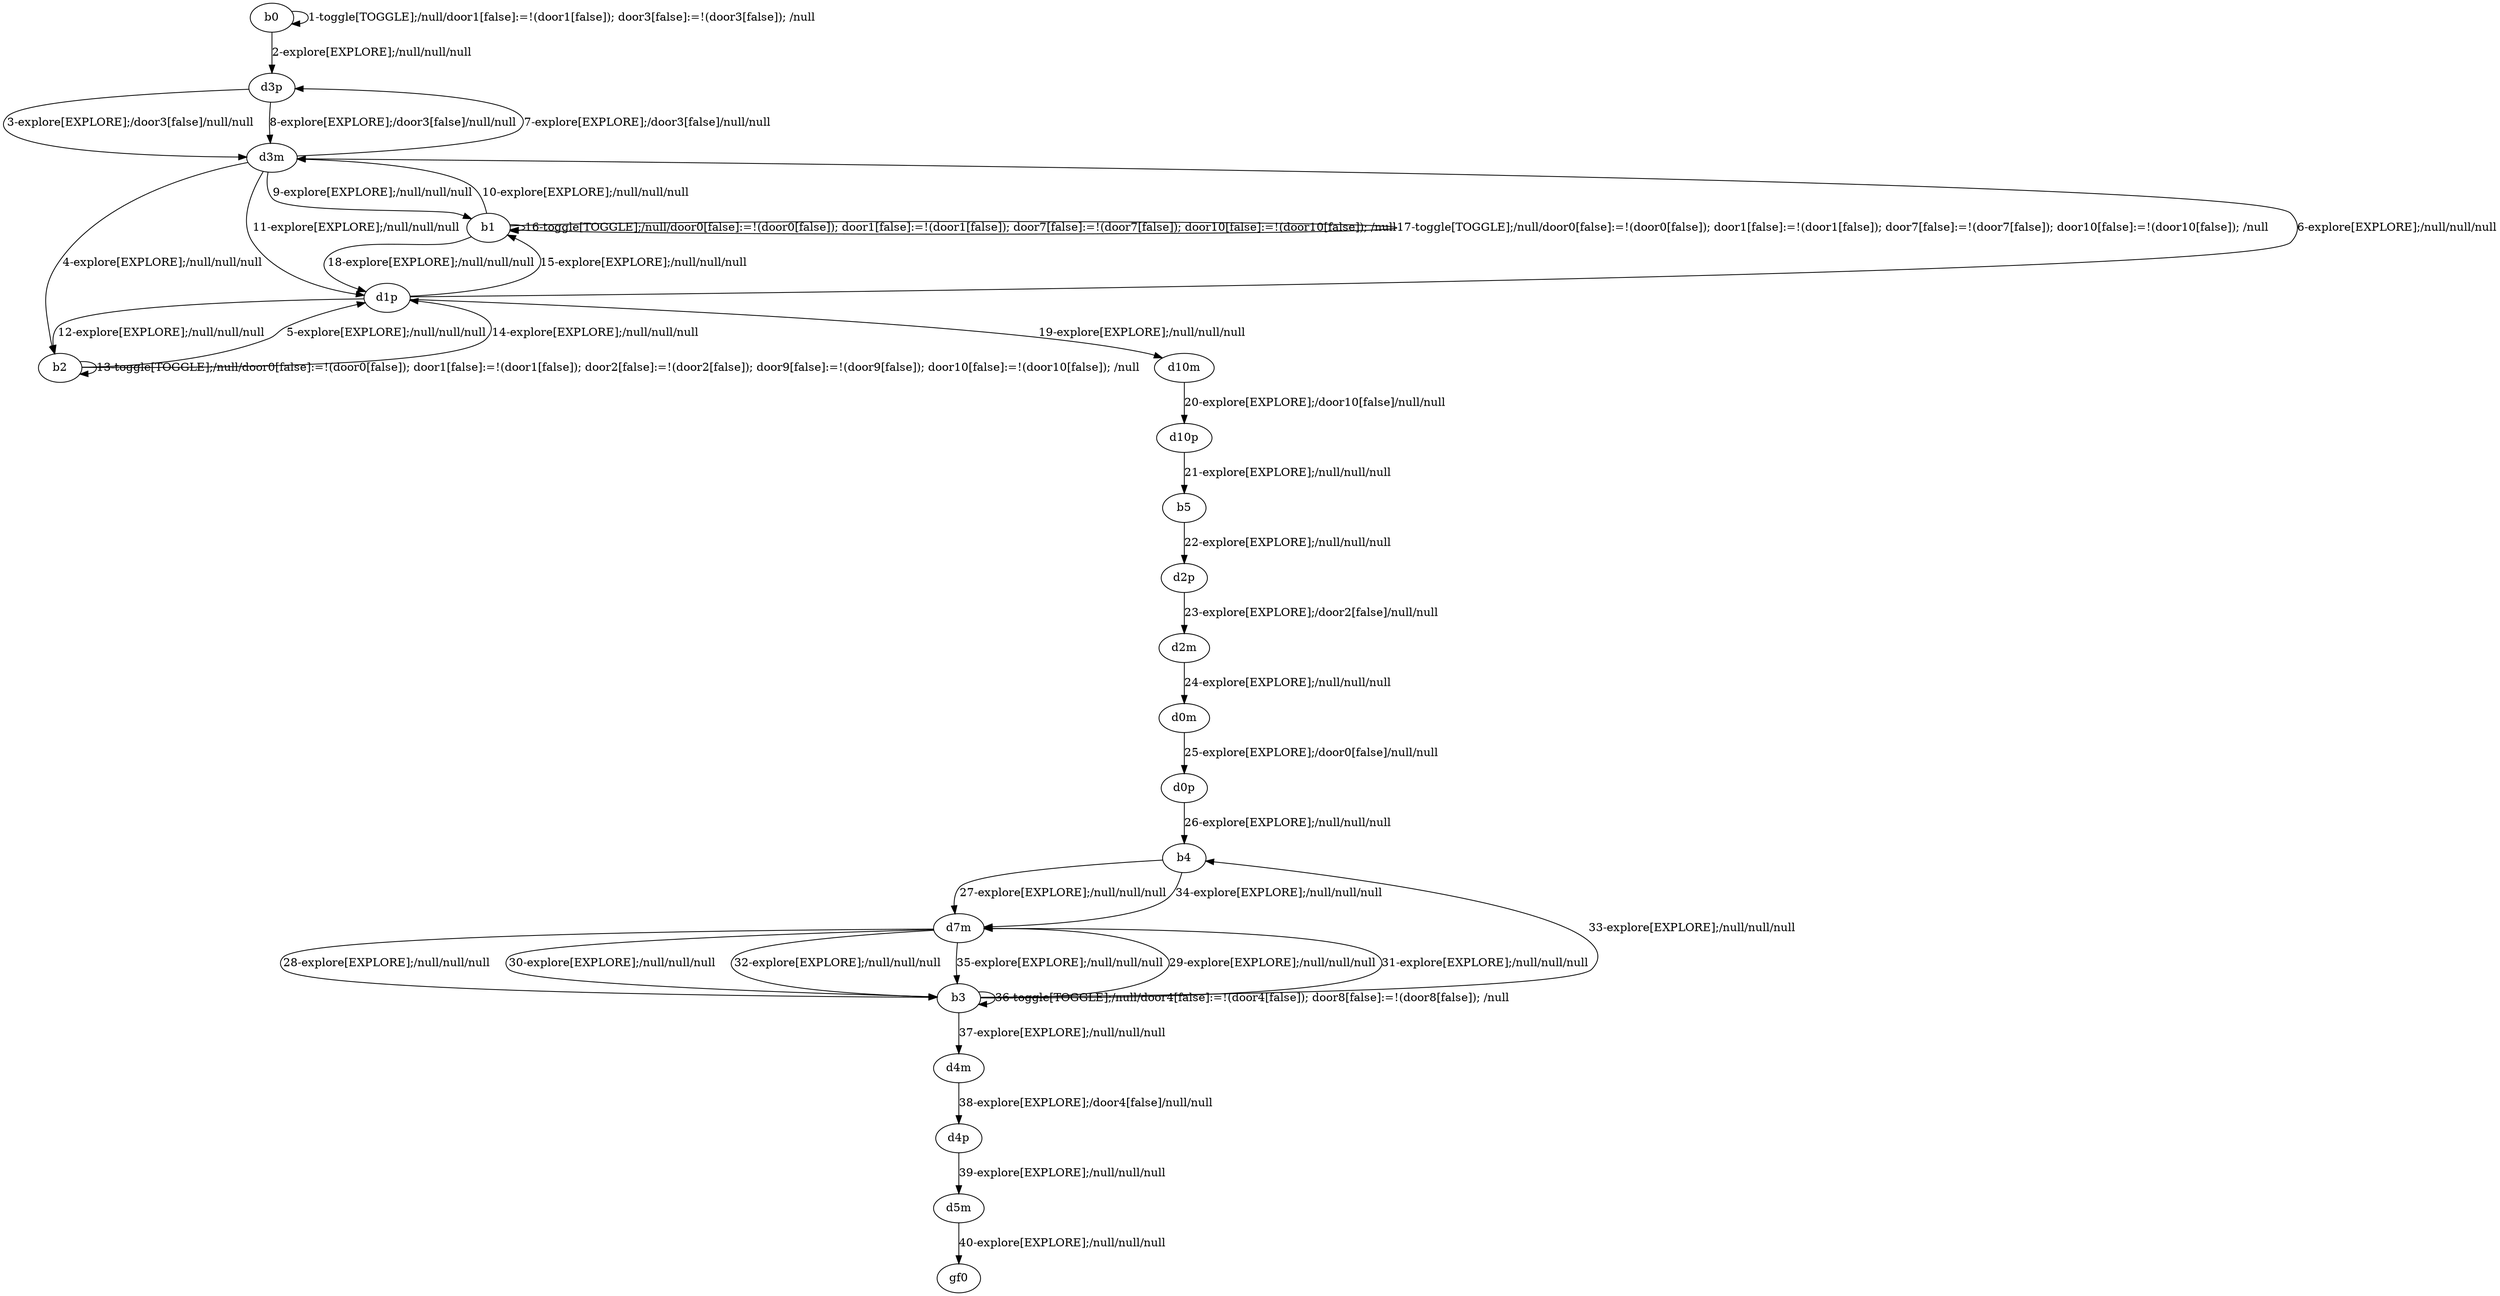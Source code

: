 digraph g {
"b0" -> "b0" [label = "1-toggle[TOGGLE];/null/door1[false]:=!(door1[false]); door3[false]:=!(door3[false]); /null"];
"b0" -> "d3p" [label = "2-explore[EXPLORE];/null/null/null"];
"d3p" -> "d3m" [label = "3-explore[EXPLORE];/door3[false]/null/null"];
"d3m" -> "b2" [label = "4-explore[EXPLORE];/null/null/null"];
"b2" -> "d1p" [label = "5-explore[EXPLORE];/null/null/null"];
"d1p" -> "d3m" [label = "6-explore[EXPLORE];/null/null/null"];
"d3m" -> "d3p" [label = "7-explore[EXPLORE];/door3[false]/null/null"];
"d3p" -> "d3m" [label = "8-explore[EXPLORE];/door3[false]/null/null"];
"d3m" -> "b1" [label = "9-explore[EXPLORE];/null/null/null"];
"b1" -> "d3m" [label = "10-explore[EXPLORE];/null/null/null"];
"d3m" -> "d1p" [label = "11-explore[EXPLORE];/null/null/null"];
"d1p" -> "b2" [label = "12-explore[EXPLORE];/null/null/null"];
"b2" -> "b2" [label = "13-toggle[TOGGLE];/null/door0[false]:=!(door0[false]); door1[false]:=!(door1[false]); door2[false]:=!(door2[false]); door9[false]:=!(door9[false]); door10[false]:=!(door10[false]); /null"];
"b2" -> "d1p" [label = "14-explore[EXPLORE];/null/null/null"];
"d1p" -> "b1" [label = "15-explore[EXPLORE];/null/null/null"];
"b1" -> "b1" [label = "16-toggle[TOGGLE];/null/door0[false]:=!(door0[false]); door1[false]:=!(door1[false]); door7[false]:=!(door7[false]); door10[false]:=!(door10[false]); /null"];
"b1" -> "b1" [label = "17-toggle[TOGGLE];/null/door0[false]:=!(door0[false]); door1[false]:=!(door1[false]); door7[false]:=!(door7[false]); door10[false]:=!(door10[false]); /null"];
"b1" -> "d1p" [label = "18-explore[EXPLORE];/null/null/null"];
"d1p" -> "d10m" [label = "19-explore[EXPLORE];/null/null/null"];
"d10m" -> "d10p" [label = "20-explore[EXPLORE];/door10[false]/null/null"];
"d10p" -> "b5" [label = "21-explore[EXPLORE];/null/null/null"];
"b5" -> "d2p" [label = "22-explore[EXPLORE];/null/null/null"];
"d2p" -> "d2m" [label = "23-explore[EXPLORE];/door2[false]/null/null"];
"d2m" -> "d0m" [label = "24-explore[EXPLORE];/null/null/null"];
"d0m" -> "d0p" [label = "25-explore[EXPLORE];/door0[false]/null/null"];
"d0p" -> "b4" [label = "26-explore[EXPLORE];/null/null/null"];
"b4" -> "d7m" [label = "27-explore[EXPLORE];/null/null/null"];
"d7m" -> "b3" [label = "28-explore[EXPLORE];/null/null/null"];
"b3" -> "d7m" [label = "29-explore[EXPLORE];/null/null/null"];
"d7m" -> "b3" [label = "30-explore[EXPLORE];/null/null/null"];
"b3" -> "d7m" [label = "31-explore[EXPLORE];/null/null/null"];
"d7m" -> "b3" [label = "32-explore[EXPLORE];/null/null/null"];
"b3" -> "b4" [label = "33-explore[EXPLORE];/null/null/null"];
"b4" -> "d7m" [label = "34-explore[EXPLORE];/null/null/null"];
"d7m" -> "b3" [label = "35-explore[EXPLORE];/null/null/null"];
"b3" -> "b3" [label = "36-toggle[TOGGLE];/null/door4[false]:=!(door4[false]); door8[false]:=!(door8[false]); /null"];
"b3" -> "d4m" [label = "37-explore[EXPLORE];/null/null/null"];
"d4m" -> "d4p" [label = "38-explore[EXPLORE];/door4[false]/null/null"];
"d4p" -> "d5m" [label = "39-explore[EXPLORE];/null/null/null"];
"d5m" -> "gf0" [label = "40-explore[EXPLORE];/null/null/null"];
}